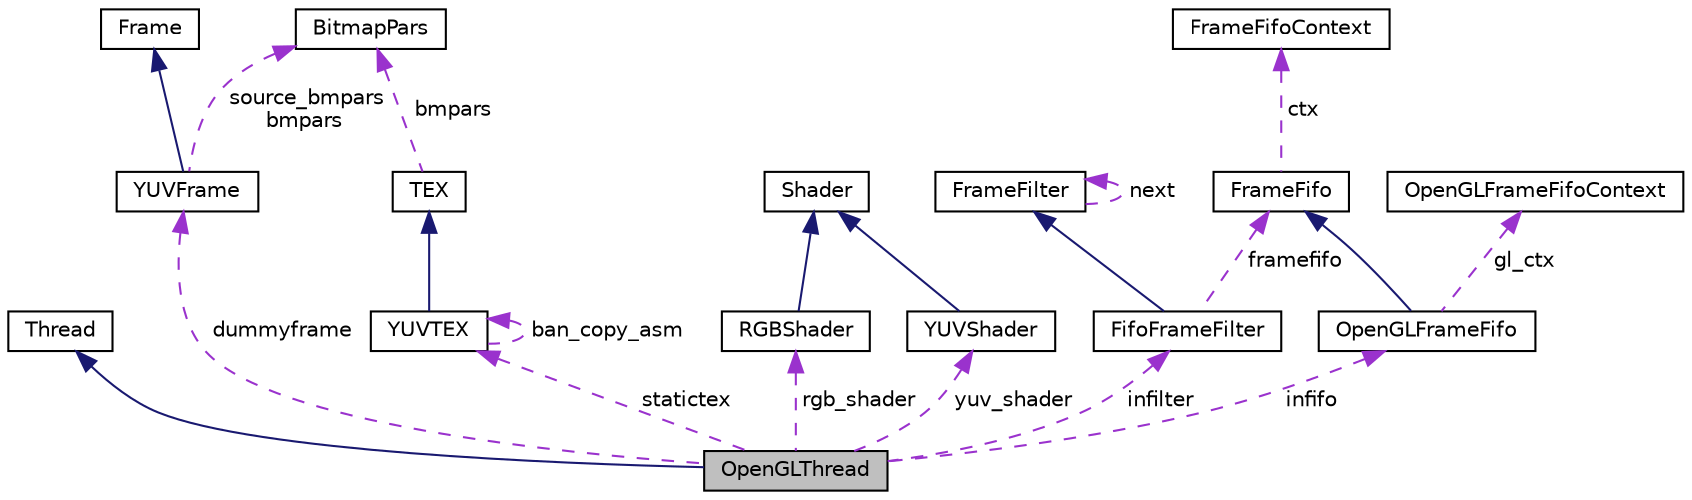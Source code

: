 digraph "OpenGLThread"
{
  edge [fontname="Helvetica",fontsize="10",labelfontname="Helvetica",labelfontsize="10"];
  node [fontname="Helvetica",fontsize="10",shape=record];
  Node2 [label="OpenGLThread",height=0.2,width=0.4,color="black", fillcolor="grey75", style="filled", fontcolor="black"];
  Node3 -> Node2 [dir="back",color="midnightblue",fontsize="10",style="solid",fontname="Helvetica"];
  Node3 [label="Thread",height=0.2,width=0.4,color="black", fillcolor="white", style="filled",URL="$classThread.html",tooltip="A class for multithreading with a signaling system. "];
  Node4 -> Node2 [dir="back",color="darkorchid3",fontsize="10",style="dashed",label=" dummyframe" ,fontname="Helvetica"];
  Node4 [label="YUVFrame",height=0.2,width=0.4,color="black", fillcolor="white", style="filled",URL="$classYUVFrame.html",tooltip="A GPU YUV frame. "];
  Node5 -> Node4 [dir="back",color="midnightblue",fontsize="10",style="solid",fontname="Helvetica"];
  Node5 [label="Frame",height=0.2,width=0.4,color="black", fillcolor="white", style="filled",URL="$classFrame.html",tooltip="Frame: An abstract queueable class. "];
  Node6 -> Node4 [dir="back",color="darkorchid3",fontsize="10",style="dashed",label=" source_bmpars\nbmpars" ,fontname="Helvetica"];
  Node6 [label="BitmapPars",height=0.2,width=0.4,color="black", fillcolor="white", style="filled",URL="$structBitmapPars.html",tooltip="For AVBitmapFrames, linesizes are the widths + padding bytes. "];
  Node7 -> Node2 [dir="back",color="darkorchid3",fontsize="10",style="dashed",label=" rgb_shader" ,fontname="Helvetica"];
  Node7 [label="RGBShader",height=0.2,width=0.4,color="black", fillcolor="white", style="filled",URL="$classRGBShader.html"];
  Node8 -> Node7 [dir="back",color="midnightblue",fontsize="10",style="solid",fontname="Helvetica"];
  Node8 [label="Shader",height=0.2,width=0.4,color="black", fillcolor="white", style="filled",URL="$classShader.html",tooltip="A general purpose shader class. "];
  Node9 -> Node2 [dir="back",color="darkorchid3",fontsize="10",style="dashed",label=" infilter" ,fontname="Helvetica"];
  Node9 [label="FifoFrameFilter",height=0.2,width=0.4,color="black", fillcolor="white", style="filled",URL="$classFifoFrameFilter.html",tooltip="Passes frames to a multiprocessing fifo. "];
  Node10 -> Node9 [dir="back",color="midnightblue",fontsize="10",style="solid",fontname="Helvetica"];
  Node10 [label="FrameFilter",height=0.2,width=0.4,color="black", fillcolor="white", style="filled",URL="$classFrameFilter.html",tooltip="The mother class of all frame filters! FrameFilters are used to create \"filter chains\". "];
  Node10 -> Node10 [dir="back",color="darkorchid3",fontsize="10",style="dashed",label=" next" ,fontname="Helvetica"];
  Node11 -> Node9 [dir="back",color="darkorchid3",fontsize="10",style="dashed",label=" framefifo" ,fontname="Helvetica"];
  Node11 [label="FrameFifo",height=0.2,width=0.4,color="black", fillcolor="white", style="filled",URL="$classFrameFifo.html",tooltip="A thread-safe combination of a fifo (first-in-first-out) queue and an associated stack. "];
  Node12 -> Node11 [dir="back",color="darkorchid3",fontsize="10",style="dashed",label=" ctx" ,fontname="Helvetica"];
  Node12 [label="FrameFifoContext",height=0.2,width=0.4,color="black", fillcolor="white", style="filled",URL="$structFrameFifoContext.html",tooltip="Describes the stack structure and fifo behaviour for a FrameFifo. "];
  Node13 -> Node2 [dir="back",color="darkorchid3",fontsize="10",style="dashed",label=" infifo" ,fontname="Helvetica"];
  Node13 [label="OpenGLFrameFifo",height=0.2,width=0.4,color="black", fillcolor="white", style="filled",URL="$classOpenGLFrameFifo.html",tooltip="A FrameFifo managed and used by OpenGLThread. "];
  Node11 -> Node13 [dir="back",color="midnightblue",fontsize="10",style="solid",fontname="Helvetica"];
  Node14 -> Node13 [dir="back",color="darkorchid3",fontsize="10",style="dashed",label=" gl_ctx" ,fontname="Helvetica"];
  Node14 [label="OpenGLFrameFifoContext",height=0.2,width=0.4,color="black", fillcolor="white", style="filled",URL="$structOpenGLFrameFifoContext.html",tooltip="Describes the stack structure and fifo behaviour for an OpenGLFrameFifo. "];
  Node15 -> Node2 [dir="back",color="darkorchid3",fontsize="10",style="dashed",label=" statictex" ,fontname="Helvetica"];
  Node15 [label="YUVTEX",height=0.2,width=0.4,color="black", fillcolor="white", style="filled",URL="$classYUVTEX.html",tooltip="A class encapsulating information about an OpenGL texture set for a YUV pixmap (sizes, OpenGL reference ids, etc.) "];
  Node16 -> Node15 [dir="back",color="midnightblue",fontsize="10",style="solid",fontname="Helvetica"];
  Node16 [label="TEX",height=0.2,width=0.4,color="black", fillcolor="white", style="filled",URL="$classTEX.html",tooltip="A class encapsulating information about an OpenGL texture set (sizes, OpenGL reference ids..."];
  Node6 -> Node16 [dir="back",color="darkorchid3",fontsize="10",style="dashed",label=" bmpars" ,fontname="Helvetica"];
  Node15 -> Node15 [dir="back",color="darkorchid3",fontsize="10",style="dashed",label=" ban_copy_asm" ,fontname="Helvetica"];
  Node17 -> Node2 [dir="back",color="darkorchid3",fontsize="10",style="dashed",label=" yuv_shader" ,fontname="Helvetica"];
  Node17 [label="YUVShader",height=0.2,width=0.4,color="black", fillcolor="white", style="filled",URL="$classYUVShader.html"];
  Node8 -> Node17 [dir="back",color="midnightblue",fontsize="10",style="solid",fontname="Helvetica"];
}
